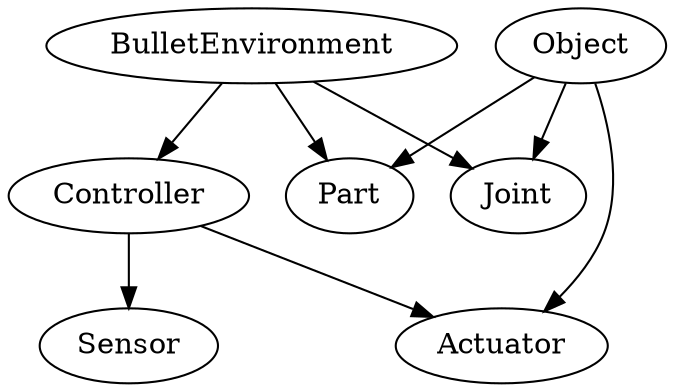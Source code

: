 digraph g {
    BulletEnvironment -> Part;
    BulletEnvironment -> Joint;
    BulletEnvironment -> Controller;

    Object -> Part;
    Object -> Joint;
    Object -> Actuator;

    Controller -> Actuator;
    Controller -> Sensor;
}
